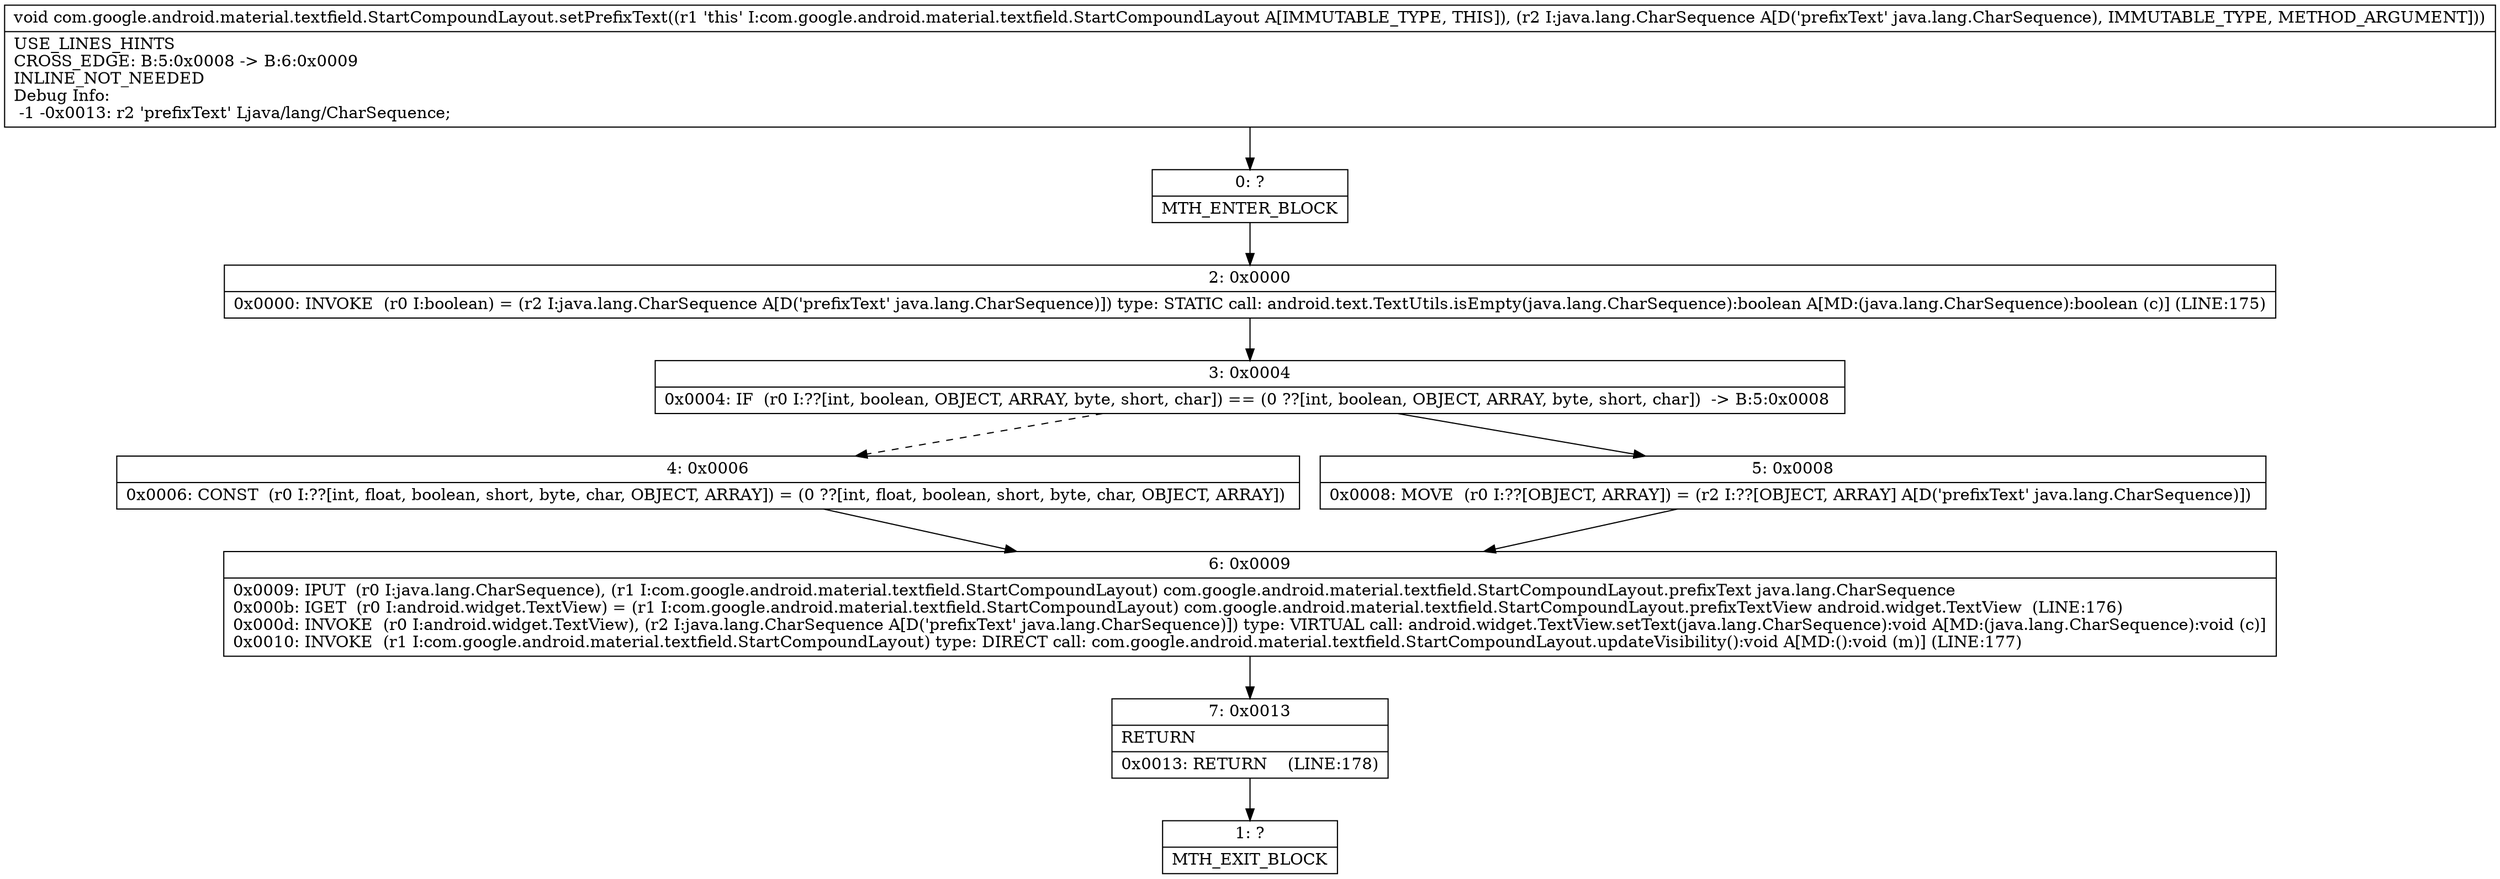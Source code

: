 digraph "CFG forcom.google.android.material.textfield.StartCompoundLayout.setPrefixText(Ljava\/lang\/CharSequence;)V" {
Node_0 [shape=record,label="{0\:\ ?|MTH_ENTER_BLOCK\l}"];
Node_2 [shape=record,label="{2\:\ 0x0000|0x0000: INVOKE  (r0 I:boolean) = (r2 I:java.lang.CharSequence A[D('prefixText' java.lang.CharSequence)]) type: STATIC call: android.text.TextUtils.isEmpty(java.lang.CharSequence):boolean A[MD:(java.lang.CharSequence):boolean (c)] (LINE:175)\l}"];
Node_3 [shape=record,label="{3\:\ 0x0004|0x0004: IF  (r0 I:??[int, boolean, OBJECT, ARRAY, byte, short, char]) == (0 ??[int, boolean, OBJECT, ARRAY, byte, short, char])  \-\> B:5:0x0008 \l}"];
Node_4 [shape=record,label="{4\:\ 0x0006|0x0006: CONST  (r0 I:??[int, float, boolean, short, byte, char, OBJECT, ARRAY]) = (0 ??[int, float, boolean, short, byte, char, OBJECT, ARRAY]) \l}"];
Node_6 [shape=record,label="{6\:\ 0x0009|0x0009: IPUT  (r0 I:java.lang.CharSequence), (r1 I:com.google.android.material.textfield.StartCompoundLayout) com.google.android.material.textfield.StartCompoundLayout.prefixText java.lang.CharSequence \l0x000b: IGET  (r0 I:android.widget.TextView) = (r1 I:com.google.android.material.textfield.StartCompoundLayout) com.google.android.material.textfield.StartCompoundLayout.prefixTextView android.widget.TextView  (LINE:176)\l0x000d: INVOKE  (r0 I:android.widget.TextView), (r2 I:java.lang.CharSequence A[D('prefixText' java.lang.CharSequence)]) type: VIRTUAL call: android.widget.TextView.setText(java.lang.CharSequence):void A[MD:(java.lang.CharSequence):void (c)]\l0x0010: INVOKE  (r1 I:com.google.android.material.textfield.StartCompoundLayout) type: DIRECT call: com.google.android.material.textfield.StartCompoundLayout.updateVisibility():void A[MD:():void (m)] (LINE:177)\l}"];
Node_7 [shape=record,label="{7\:\ 0x0013|RETURN\l|0x0013: RETURN    (LINE:178)\l}"];
Node_1 [shape=record,label="{1\:\ ?|MTH_EXIT_BLOCK\l}"];
Node_5 [shape=record,label="{5\:\ 0x0008|0x0008: MOVE  (r0 I:??[OBJECT, ARRAY]) = (r2 I:??[OBJECT, ARRAY] A[D('prefixText' java.lang.CharSequence)]) \l}"];
MethodNode[shape=record,label="{void com.google.android.material.textfield.StartCompoundLayout.setPrefixText((r1 'this' I:com.google.android.material.textfield.StartCompoundLayout A[IMMUTABLE_TYPE, THIS]), (r2 I:java.lang.CharSequence A[D('prefixText' java.lang.CharSequence), IMMUTABLE_TYPE, METHOD_ARGUMENT]))  | USE_LINES_HINTS\lCROSS_EDGE: B:5:0x0008 \-\> B:6:0x0009\lINLINE_NOT_NEEDED\lDebug Info:\l  \-1 \-0x0013: r2 'prefixText' Ljava\/lang\/CharSequence;\l}"];
MethodNode -> Node_0;Node_0 -> Node_2;
Node_2 -> Node_3;
Node_3 -> Node_4[style=dashed];
Node_3 -> Node_5;
Node_4 -> Node_6;
Node_6 -> Node_7;
Node_7 -> Node_1;
Node_5 -> Node_6;
}

